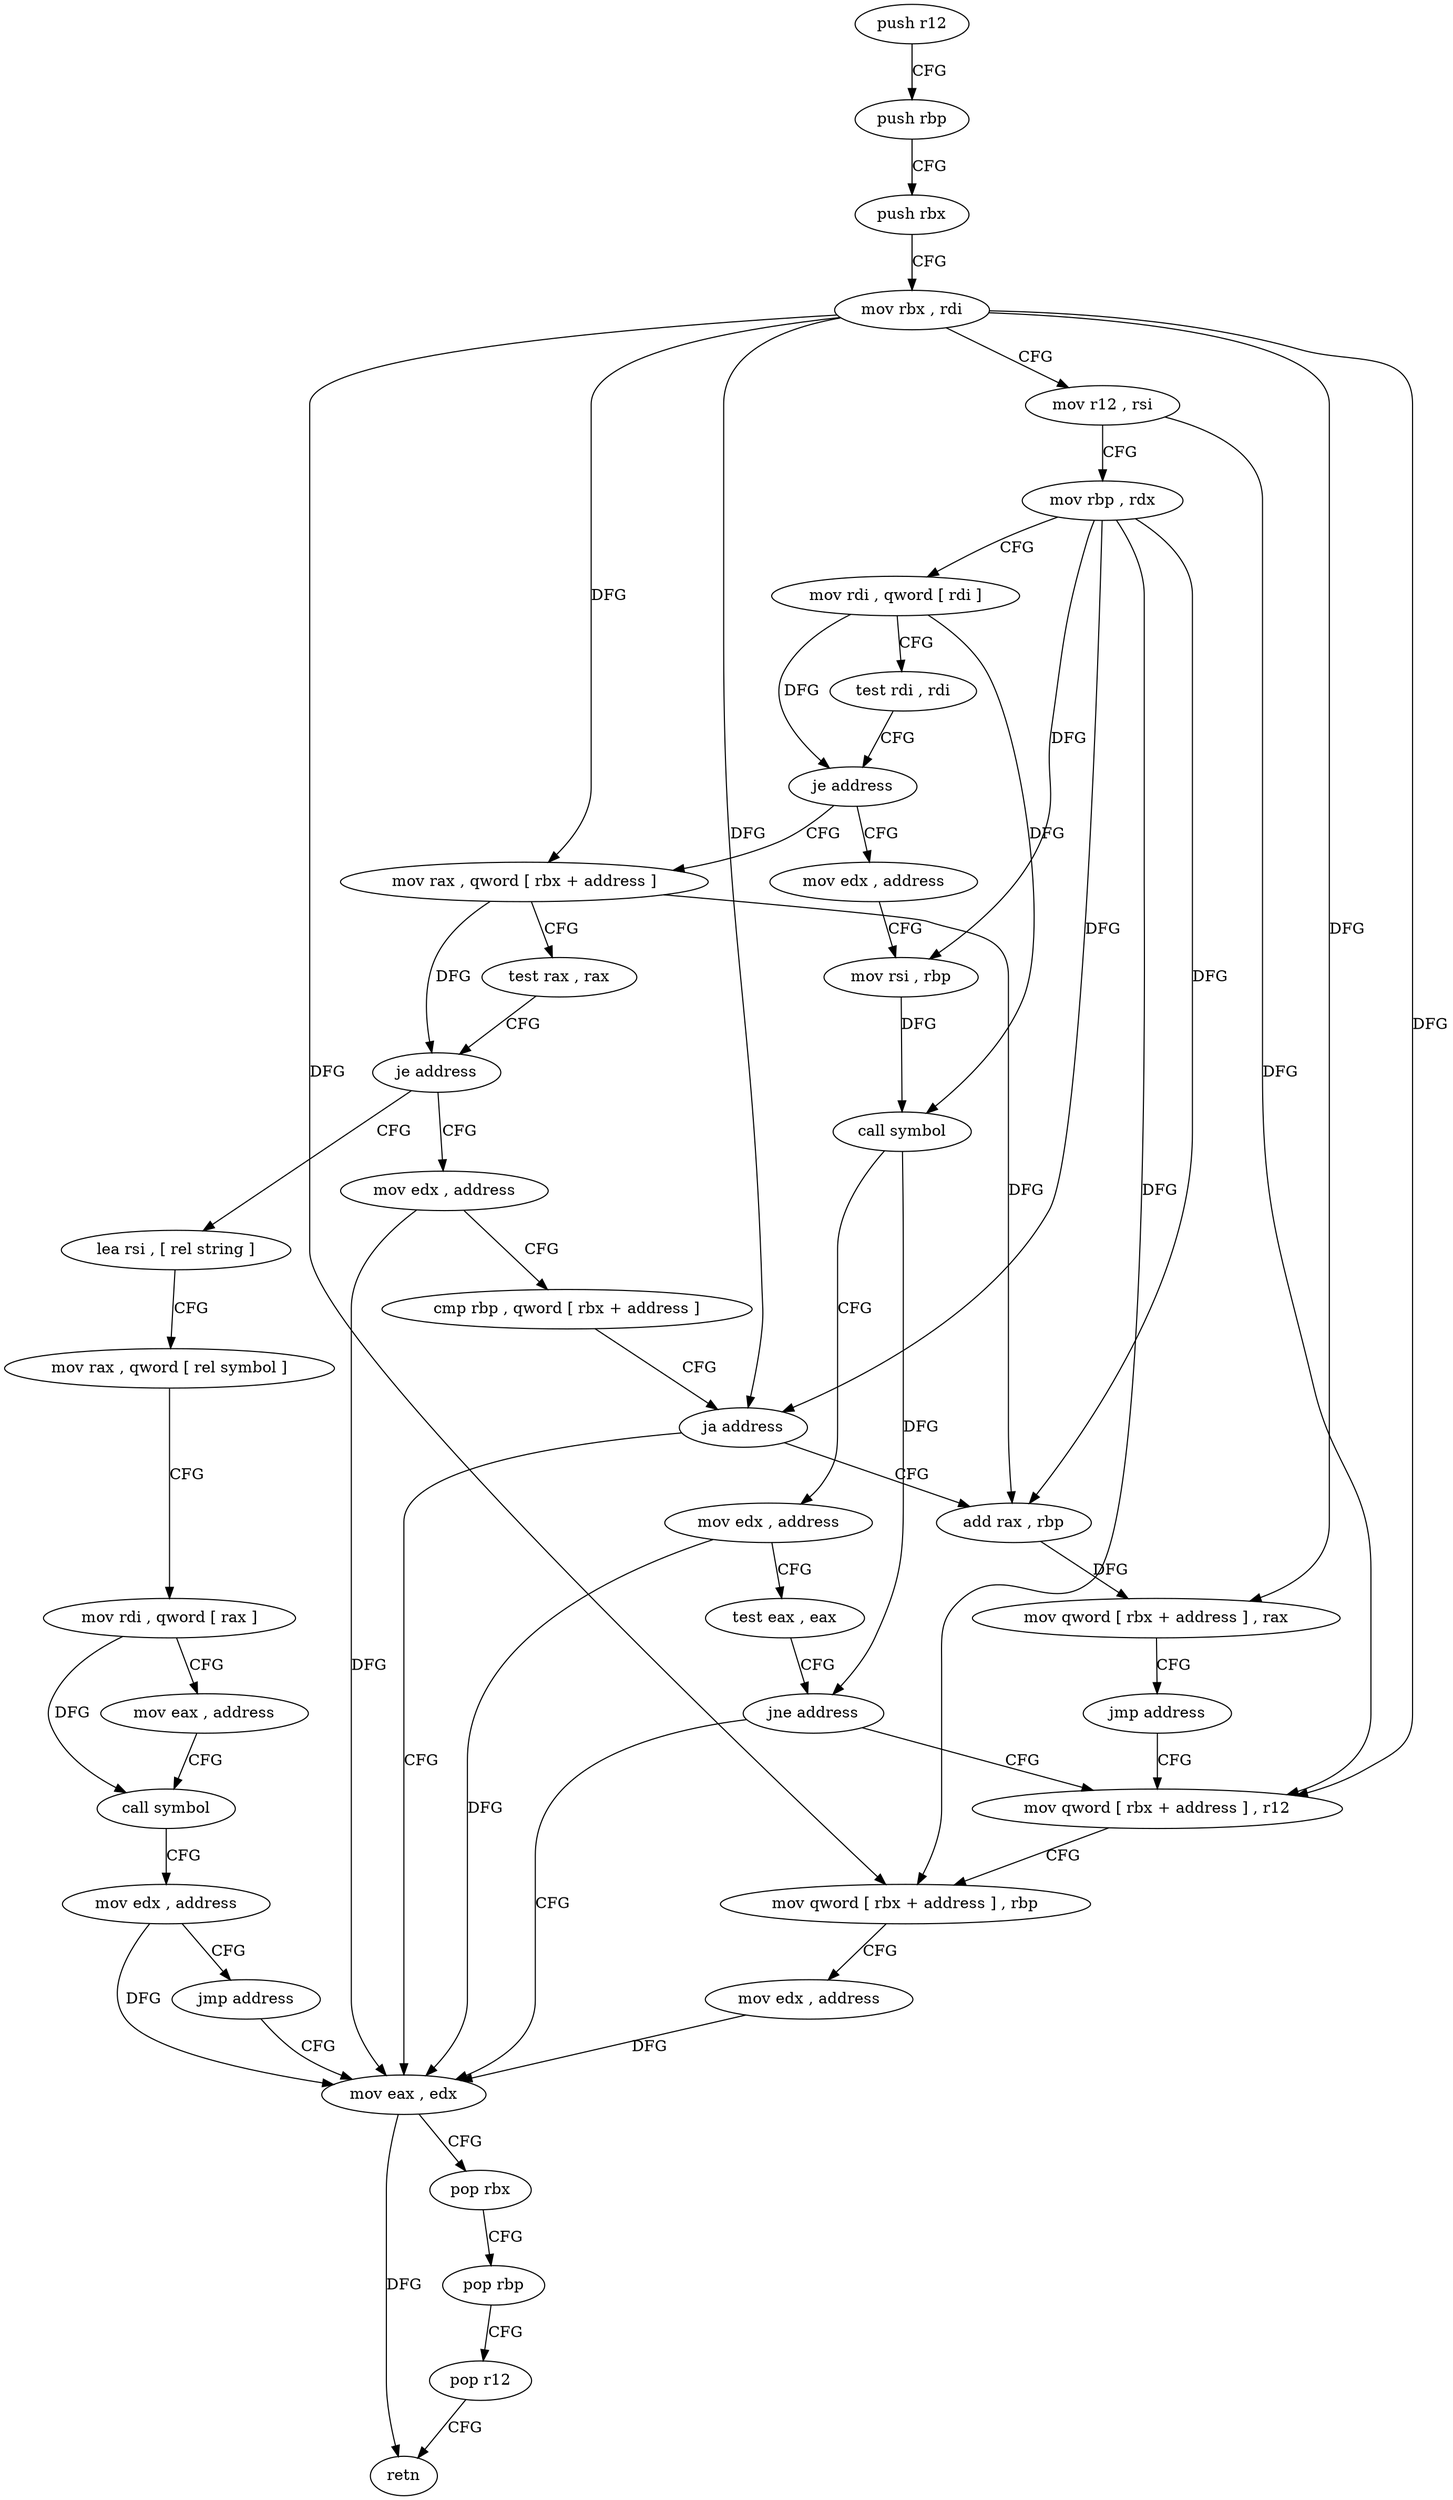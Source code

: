 digraph "func" {
"107022" [label = "push r12" ]
"107024" [label = "push rbp" ]
"107025" [label = "push rbx" ]
"107026" [label = "mov rbx , rdi" ]
"107029" [label = "mov r12 , rsi" ]
"107032" [label = "mov rbp , rdx" ]
"107035" [label = "mov rdi , qword [ rdi ]" ]
"107038" [label = "test rdi , rdi" ]
"107041" [label = "je address" ]
"107085" [label = "mov rax , qword [ rbx + address ]" ]
"107043" [label = "mov edx , address" ]
"107089" [label = "test rax , rax" ]
"107092" [label = "je address" ]
"107114" [label = "lea rsi , [ rel string ]" ]
"107094" [label = "mov edx , address" ]
"107048" [label = "mov rsi , rbp" ]
"107051" [label = "call symbol" ]
"107056" [label = "mov edx , address" ]
"107061" [label = "test eax , eax" ]
"107063" [label = "jne address" ]
"107078" [label = "mov eax , edx" ]
"107065" [label = "mov qword [ rbx + address ] , r12" ]
"107121" [label = "mov rax , qword [ rel symbol ]" ]
"107128" [label = "mov rdi , qword [ rax ]" ]
"107131" [label = "mov eax , address" ]
"107136" [label = "call symbol" ]
"107141" [label = "mov edx , address" ]
"107146" [label = "jmp address" ]
"107099" [label = "cmp rbp , qword [ rbx + address ]" ]
"107103" [label = "ja address" ]
"107105" [label = "add rax , rbp" ]
"107080" [label = "pop rbx" ]
"107081" [label = "pop rbp" ]
"107082" [label = "pop r12" ]
"107084" [label = "retn" ]
"107069" [label = "mov qword [ rbx + address ] , rbp" ]
"107073" [label = "mov edx , address" ]
"107108" [label = "mov qword [ rbx + address ] , rax" ]
"107112" [label = "jmp address" ]
"107022" -> "107024" [ label = "CFG" ]
"107024" -> "107025" [ label = "CFG" ]
"107025" -> "107026" [ label = "CFG" ]
"107026" -> "107029" [ label = "CFG" ]
"107026" -> "107085" [ label = "DFG" ]
"107026" -> "107103" [ label = "DFG" ]
"107026" -> "107065" [ label = "DFG" ]
"107026" -> "107069" [ label = "DFG" ]
"107026" -> "107108" [ label = "DFG" ]
"107029" -> "107032" [ label = "CFG" ]
"107029" -> "107065" [ label = "DFG" ]
"107032" -> "107035" [ label = "CFG" ]
"107032" -> "107048" [ label = "DFG" ]
"107032" -> "107103" [ label = "DFG" ]
"107032" -> "107069" [ label = "DFG" ]
"107032" -> "107105" [ label = "DFG" ]
"107035" -> "107038" [ label = "CFG" ]
"107035" -> "107041" [ label = "DFG" ]
"107035" -> "107051" [ label = "DFG" ]
"107038" -> "107041" [ label = "CFG" ]
"107041" -> "107085" [ label = "CFG" ]
"107041" -> "107043" [ label = "CFG" ]
"107085" -> "107089" [ label = "CFG" ]
"107085" -> "107092" [ label = "DFG" ]
"107085" -> "107105" [ label = "DFG" ]
"107043" -> "107048" [ label = "CFG" ]
"107089" -> "107092" [ label = "CFG" ]
"107092" -> "107114" [ label = "CFG" ]
"107092" -> "107094" [ label = "CFG" ]
"107114" -> "107121" [ label = "CFG" ]
"107094" -> "107099" [ label = "CFG" ]
"107094" -> "107078" [ label = "DFG" ]
"107048" -> "107051" [ label = "DFG" ]
"107051" -> "107056" [ label = "CFG" ]
"107051" -> "107063" [ label = "DFG" ]
"107056" -> "107061" [ label = "CFG" ]
"107056" -> "107078" [ label = "DFG" ]
"107061" -> "107063" [ label = "CFG" ]
"107063" -> "107078" [ label = "CFG" ]
"107063" -> "107065" [ label = "CFG" ]
"107078" -> "107080" [ label = "CFG" ]
"107078" -> "107084" [ label = "DFG" ]
"107065" -> "107069" [ label = "CFG" ]
"107121" -> "107128" [ label = "CFG" ]
"107128" -> "107131" [ label = "CFG" ]
"107128" -> "107136" [ label = "DFG" ]
"107131" -> "107136" [ label = "CFG" ]
"107136" -> "107141" [ label = "CFG" ]
"107141" -> "107146" [ label = "CFG" ]
"107141" -> "107078" [ label = "DFG" ]
"107146" -> "107078" [ label = "CFG" ]
"107099" -> "107103" [ label = "CFG" ]
"107103" -> "107078" [ label = "CFG" ]
"107103" -> "107105" [ label = "CFG" ]
"107105" -> "107108" [ label = "DFG" ]
"107080" -> "107081" [ label = "CFG" ]
"107081" -> "107082" [ label = "CFG" ]
"107082" -> "107084" [ label = "CFG" ]
"107069" -> "107073" [ label = "CFG" ]
"107073" -> "107078" [ label = "DFG" ]
"107108" -> "107112" [ label = "CFG" ]
"107112" -> "107065" [ label = "CFG" ]
}
